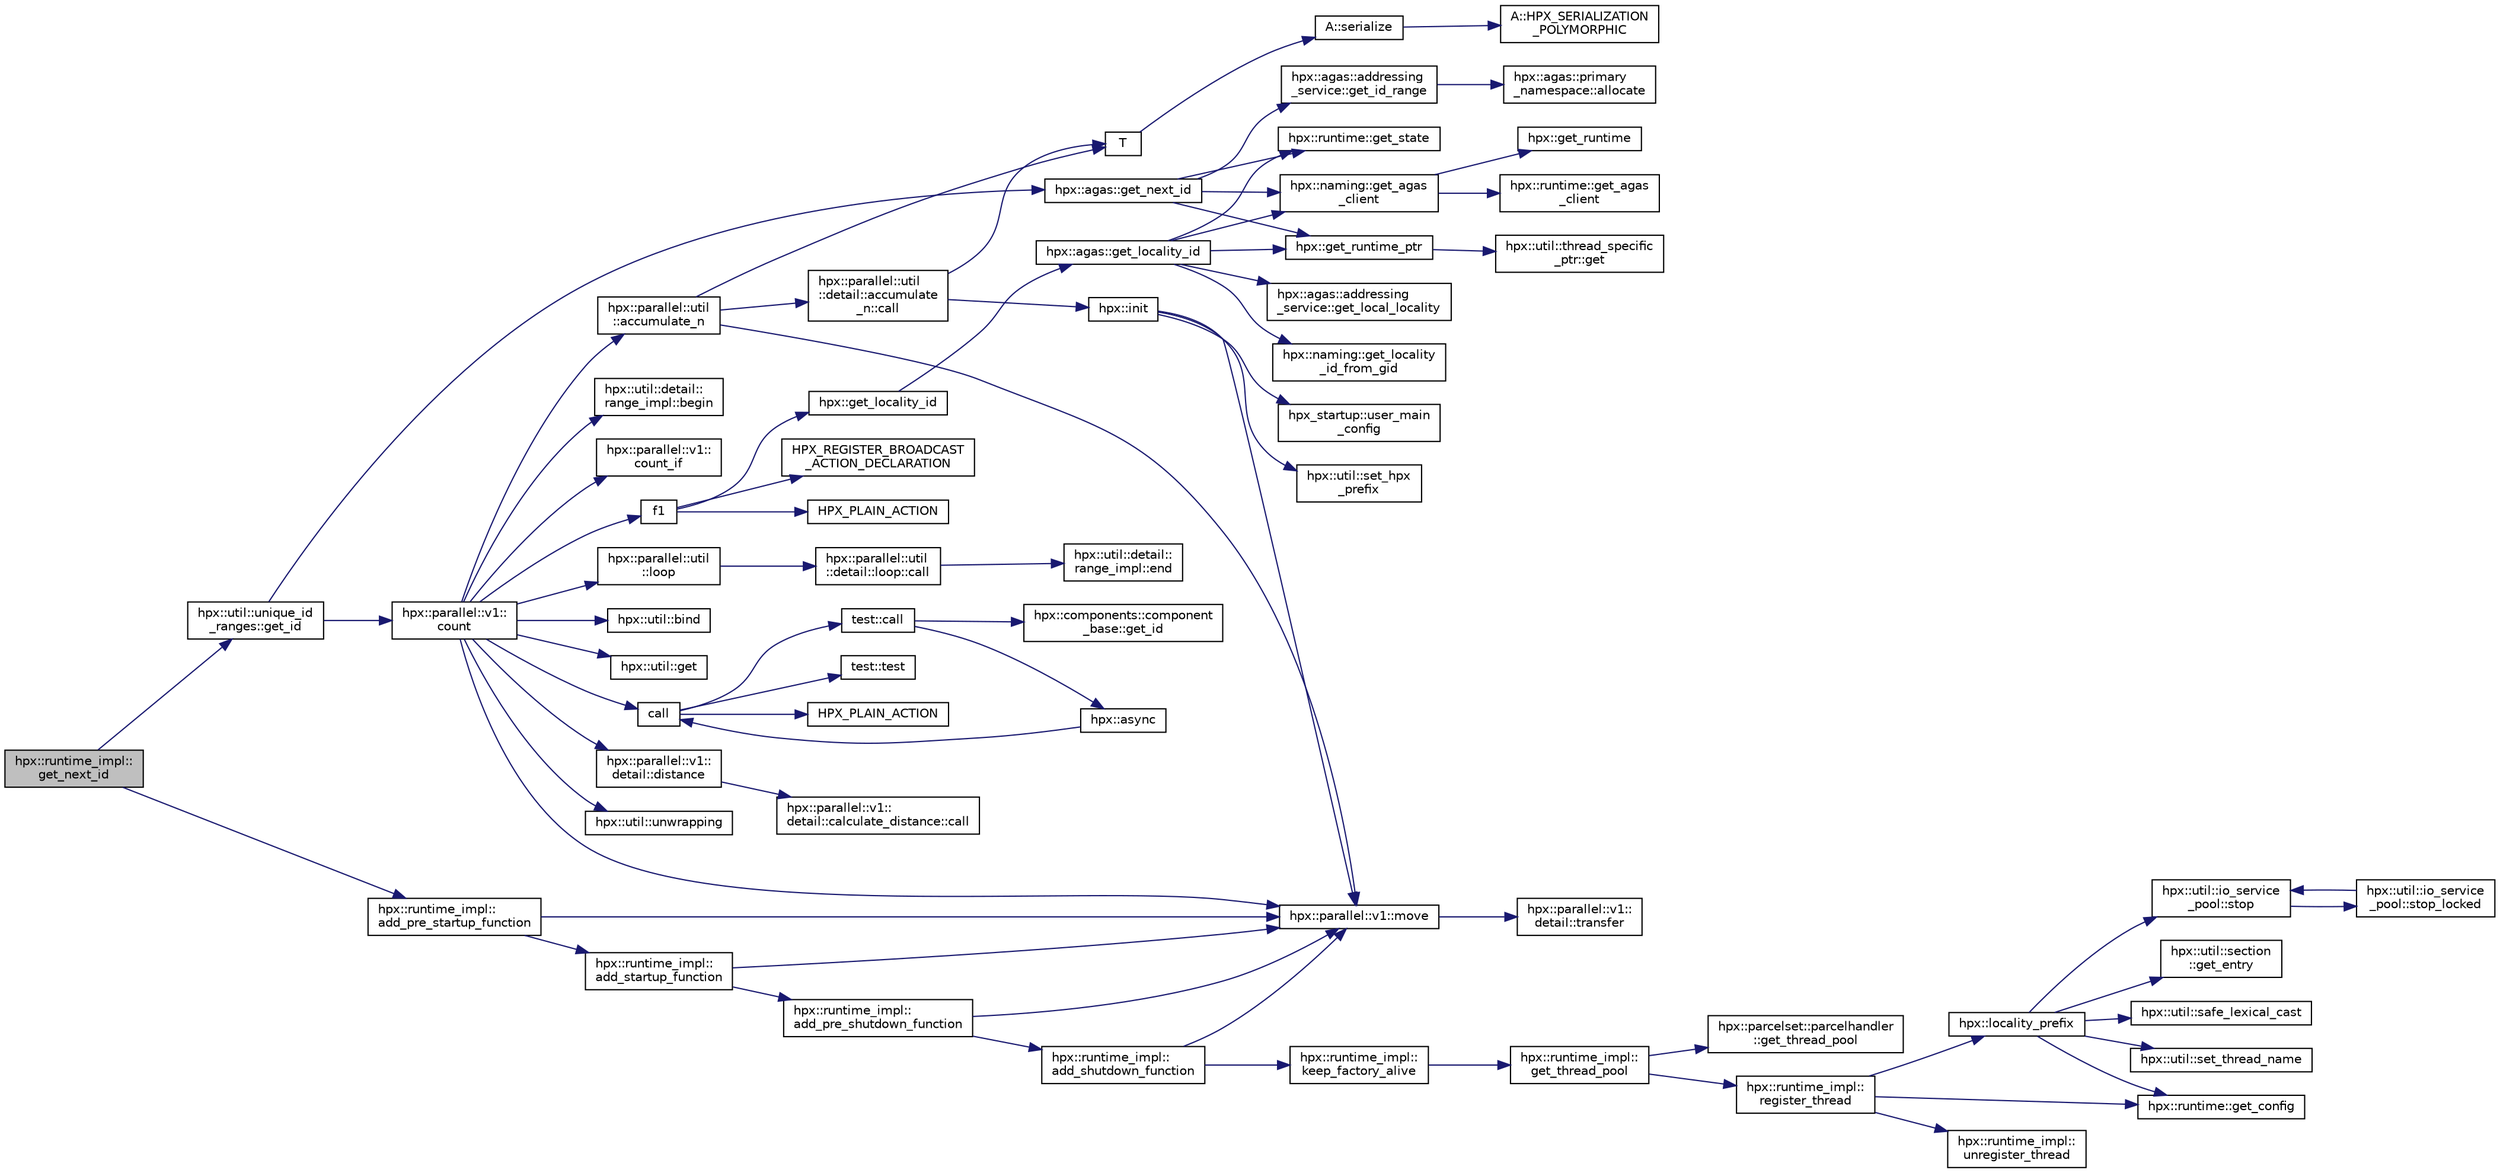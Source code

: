 digraph "hpx::runtime_impl::get_next_id"
{
  edge [fontname="Helvetica",fontsize="10",labelfontname="Helvetica",labelfontsize="10"];
  node [fontname="Helvetica",fontsize="10",shape=record];
  rankdir="LR";
  Node405 [label="hpx::runtime_impl::\lget_next_id",height=0.2,width=0.4,color="black", fillcolor="grey75", style="filled", fontcolor="black"];
  Node405 -> Node406 [color="midnightblue",fontsize="10",style="solid",fontname="Helvetica"];
  Node406 [label="hpx::util::unique_id\l_ranges::get_id",height=0.2,width=0.4,color="black", fillcolor="white", style="filled",URL="$d7/d25/classhpx_1_1util_1_1unique__id__ranges.html#add5537614da4a5b89e74bd63a272b726",tooltip="Generate next unique component id. "];
  Node406 -> Node407 [color="midnightblue",fontsize="10",style="solid",fontname="Helvetica"];
  Node407 [label="hpx::parallel::v1::\lcount",height=0.2,width=0.4,color="black", fillcolor="white", style="filled",URL="$db/db9/namespacehpx_1_1parallel_1_1v1.html#a19d058114a2bd44801aab4176b188e23"];
  Node407 -> Node408 [color="midnightblue",fontsize="10",style="solid",fontname="Helvetica"];
  Node408 [label="hpx::parallel::v1::\lcount_if",height=0.2,width=0.4,color="black", fillcolor="white", style="filled",URL="$db/db9/namespacehpx_1_1parallel_1_1v1.html#ad836ff017ec208c2d6388a9b47b05ce0"];
  Node407 -> Node409 [color="midnightblue",fontsize="10",style="solid",fontname="Helvetica"];
  Node409 [label="f1",height=0.2,width=0.4,color="black", fillcolor="white", style="filled",URL="$d8/d8b/broadcast_8cpp.html#a1751fbd41f2529b84514a9dbd767959a"];
  Node409 -> Node410 [color="midnightblue",fontsize="10",style="solid",fontname="Helvetica"];
  Node410 [label="hpx::get_locality_id",height=0.2,width=0.4,color="black", fillcolor="white", style="filled",URL="$d8/d83/namespacehpx.html#a158d7c54a657bb364c1704033010697b",tooltip="Return the number of the locality this function is being called from. "];
  Node410 -> Node411 [color="midnightblue",fontsize="10",style="solid",fontname="Helvetica"];
  Node411 [label="hpx::agas::get_locality_id",height=0.2,width=0.4,color="black", fillcolor="white", style="filled",URL="$dc/d54/namespacehpx_1_1agas.html#a491cc2ddecdf0f1a9129900caa6a4d3e"];
  Node411 -> Node412 [color="midnightblue",fontsize="10",style="solid",fontname="Helvetica"];
  Node412 [label="hpx::get_runtime_ptr",height=0.2,width=0.4,color="black", fillcolor="white", style="filled",URL="$d8/d83/namespacehpx.html#af29daf2bb3e01b4d6495a1742b6cce64"];
  Node412 -> Node413 [color="midnightblue",fontsize="10",style="solid",fontname="Helvetica"];
  Node413 [label="hpx::util::thread_specific\l_ptr::get",height=0.2,width=0.4,color="black", fillcolor="white", style="filled",URL="$d4/d4c/structhpx_1_1util_1_1thread__specific__ptr.html#a3b27d8520710478aa41d1f74206bdba9"];
  Node411 -> Node414 [color="midnightblue",fontsize="10",style="solid",fontname="Helvetica"];
  Node414 [label="hpx::runtime::get_state",height=0.2,width=0.4,color="black", fillcolor="white", style="filled",URL="$d0/d7b/classhpx_1_1runtime.html#ab405f80e060dac95d624520f38b0524c"];
  Node411 -> Node415 [color="midnightblue",fontsize="10",style="solid",fontname="Helvetica"];
  Node415 [label="hpx::naming::get_agas\l_client",height=0.2,width=0.4,color="black", fillcolor="white", style="filled",URL="$d4/dc9/namespacehpx_1_1naming.html#a0408fffd5d34b620712a801b0ae3b032"];
  Node415 -> Node416 [color="midnightblue",fontsize="10",style="solid",fontname="Helvetica"];
  Node416 [label="hpx::get_runtime",height=0.2,width=0.4,color="black", fillcolor="white", style="filled",URL="$d8/d83/namespacehpx.html#aef902cc6c7dd3b9fbadf34d1e850a070"];
  Node415 -> Node417 [color="midnightblue",fontsize="10",style="solid",fontname="Helvetica"];
  Node417 [label="hpx::runtime::get_agas\l_client",height=0.2,width=0.4,color="black", fillcolor="white", style="filled",URL="$d0/d7b/classhpx_1_1runtime.html#aeb5dddd30d6b9861669af8ad44d1a96a"];
  Node411 -> Node418 [color="midnightblue",fontsize="10",style="solid",fontname="Helvetica"];
  Node418 [label="hpx::agas::addressing\l_service::get_local_locality",height=0.2,width=0.4,color="black", fillcolor="white", style="filled",URL="$db/d58/structhpx_1_1agas_1_1addressing__service.html#ab52c19a37c2a7a006c6c15f90ad0539c"];
  Node411 -> Node419 [color="midnightblue",fontsize="10",style="solid",fontname="Helvetica"];
  Node419 [label="hpx::naming::get_locality\l_id_from_gid",height=0.2,width=0.4,color="black", fillcolor="white", style="filled",URL="$d4/dc9/namespacehpx_1_1naming.html#a7fd43037784560bd04fda9b49e33529f"];
  Node409 -> Node420 [color="midnightblue",fontsize="10",style="solid",fontname="Helvetica"];
  Node420 [label="HPX_PLAIN_ACTION",height=0.2,width=0.4,color="black", fillcolor="white", style="filled",URL="$d8/d8b/broadcast_8cpp.html#a19685a0394ce6a99351f7a679f6eeefc"];
  Node409 -> Node421 [color="midnightblue",fontsize="10",style="solid",fontname="Helvetica"];
  Node421 [label="HPX_REGISTER_BROADCAST\l_ACTION_DECLARATION",height=0.2,width=0.4,color="black", fillcolor="white", style="filled",URL="$d7/d38/addressing__service_8cpp.html#a573d764d9cb34eec46a4bdffcf07875f"];
  Node407 -> Node422 [color="midnightblue",fontsize="10",style="solid",fontname="Helvetica"];
  Node422 [label="hpx::parallel::util\l::loop",height=0.2,width=0.4,color="black", fillcolor="white", style="filled",URL="$df/dc6/namespacehpx_1_1parallel_1_1util.html#a3f434e00f42929aac85debb8c5782213"];
  Node422 -> Node423 [color="midnightblue",fontsize="10",style="solid",fontname="Helvetica"];
  Node423 [label="hpx::parallel::util\l::detail::loop::call",height=0.2,width=0.4,color="black", fillcolor="white", style="filled",URL="$da/d06/structhpx_1_1parallel_1_1util_1_1detail_1_1loop.html#a5c5e8dbda782f09cdb7bc2509e3bf09e"];
  Node423 -> Node424 [color="midnightblue",fontsize="10",style="solid",fontname="Helvetica"];
  Node424 [label="hpx::util::detail::\lrange_impl::end",height=0.2,width=0.4,color="black", fillcolor="white", style="filled",URL="$d4/d4a/namespacehpx_1_1util_1_1detail_1_1range__impl.html#afb2ea48b0902f52ee4d8b764807b4316"];
  Node407 -> Node425 [color="midnightblue",fontsize="10",style="solid",fontname="Helvetica"];
  Node425 [label="hpx::util::bind",height=0.2,width=0.4,color="black", fillcolor="white", style="filled",URL="$df/dad/namespacehpx_1_1util.html#ad844caedf82a0173d6909d910c3e48c6"];
  Node407 -> Node426 [color="midnightblue",fontsize="10",style="solid",fontname="Helvetica"];
  Node426 [label="hpx::parallel::v1::move",height=0.2,width=0.4,color="black", fillcolor="white", style="filled",URL="$db/db9/namespacehpx_1_1parallel_1_1v1.html#aa7c4ede081ce786c9d1eb1adff495cfc"];
  Node426 -> Node427 [color="midnightblue",fontsize="10",style="solid",fontname="Helvetica"];
  Node427 [label="hpx::parallel::v1::\ldetail::transfer",height=0.2,width=0.4,color="black", fillcolor="white", style="filled",URL="$d2/ddd/namespacehpx_1_1parallel_1_1v1_1_1detail.html#ab1b56a05e1885ca7cc7ffa1804dd2f3c"];
  Node407 -> Node428 [color="midnightblue",fontsize="10",style="solid",fontname="Helvetica"];
  Node428 [label="hpx::util::get",height=0.2,width=0.4,color="black", fillcolor="white", style="filled",URL="$df/dad/namespacehpx_1_1util.html#a5cbd3c41f03f4d4acaedaa4777e3cc02"];
  Node407 -> Node429 [color="midnightblue",fontsize="10",style="solid",fontname="Helvetica"];
  Node429 [label="call",height=0.2,width=0.4,color="black", fillcolor="white", style="filled",URL="$d2/d67/promise__1620_8cpp.html#a58357f0b82bc761e1d0b9091ed563a70"];
  Node429 -> Node430 [color="midnightblue",fontsize="10",style="solid",fontname="Helvetica"];
  Node430 [label="test::test",height=0.2,width=0.4,color="black", fillcolor="white", style="filled",URL="$d8/d89/structtest.html#ab42d5ece712d716b04cb3f686f297a26"];
  Node429 -> Node431 [color="midnightblue",fontsize="10",style="solid",fontname="Helvetica"];
  Node431 [label="HPX_PLAIN_ACTION",height=0.2,width=0.4,color="black", fillcolor="white", style="filled",URL="$d2/d67/promise__1620_8cpp.html#ab96aab827a4b1fcaf66cfe0ba83fef23"];
  Node429 -> Node432 [color="midnightblue",fontsize="10",style="solid",fontname="Helvetica"];
  Node432 [label="test::call",height=0.2,width=0.4,color="black", fillcolor="white", style="filled",URL="$d8/d89/structtest.html#aeb29e7ed6518b9426ccf1344c52620ae"];
  Node432 -> Node433 [color="midnightblue",fontsize="10",style="solid",fontname="Helvetica"];
  Node433 [label="hpx::async",height=0.2,width=0.4,color="black", fillcolor="white", style="filled",URL="$d8/d83/namespacehpx.html#acb7d8e37b73b823956ce144f9a57eaa4"];
  Node433 -> Node429 [color="midnightblue",fontsize="10",style="solid",fontname="Helvetica"];
  Node432 -> Node434 [color="midnightblue",fontsize="10",style="solid",fontname="Helvetica"];
  Node434 [label="hpx::components::component\l_base::get_id",height=0.2,width=0.4,color="black", fillcolor="white", style="filled",URL="$d2/de6/classhpx_1_1components_1_1component__base.html#a4c8fd93514039bdf01c48d66d82b19cd"];
  Node407 -> Node435 [color="midnightblue",fontsize="10",style="solid",fontname="Helvetica"];
  Node435 [label="hpx::parallel::v1::\ldetail::distance",height=0.2,width=0.4,color="black", fillcolor="white", style="filled",URL="$d2/ddd/namespacehpx_1_1parallel_1_1v1_1_1detail.html#a6bea3c6a5f470cad11f27ee6bab4a33f"];
  Node435 -> Node436 [color="midnightblue",fontsize="10",style="solid",fontname="Helvetica"];
  Node436 [label="hpx::parallel::v1::\ldetail::calculate_distance::call",height=0.2,width=0.4,color="black", fillcolor="white", style="filled",URL="$db/dfa/structhpx_1_1parallel_1_1v1_1_1detail_1_1calculate__distance.html#a950a6627830a7d019ac0e734b0a447bf"];
  Node407 -> Node437 [color="midnightblue",fontsize="10",style="solid",fontname="Helvetica"];
  Node437 [label="hpx::util::unwrapping",height=0.2,width=0.4,color="black", fillcolor="white", style="filled",URL="$df/dad/namespacehpx_1_1util.html#a7529d9ac687684c33403cdd1f9cef8e4"];
  Node407 -> Node438 [color="midnightblue",fontsize="10",style="solid",fontname="Helvetica"];
  Node438 [label="hpx::parallel::util\l::accumulate_n",height=0.2,width=0.4,color="black", fillcolor="white", style="filled",URL="$df/dc6/namespacehpx_1_1parallel_1_1util.html#af19f9a2722f97c2247ea5d0dbb5e2d25"];
  Node438 -> Node439 [color="midnightblue",fontsize="10",style="solid",fontname="Helvetica"];
  Node439 [label="hpx::parallel::util\l::detail::accumulate\l_n::call",height=0.2,width=0.4,color="black", fillcolor="white", style="filled",URL="$d8/d3b/structhpx_1_1parallel_1_1util_1_1detail_1_1accumulate__n.html#a765aceb8ab313fc92f7c4aaf70ccca8f"];
  Node439 -> Node440 [color="midnightblue",fontsize="10",style="solid",fontname="Helvetica"];
  Node440 [label="hpx::init",height=0.2,width=0.4,color="black", fillcolor="white", style="filled",URL="$d8/d83/namespacehpx.html#a3c694ea960b47c56b33351ba16e3d76b",tooltip="Main entry point for launching the HPX runtime system. "];
  Node440 -> Node441 [color="midnightblue",fontsize="10",style="solid",fontname="Helvetica"];
  Node441 [label="hpx::util::set_hpx\l_prefix",height=0.2,width=0.4,color="black", fillcolor="white", style="filled",URL="$df/dad/namespacehpx_1_1util.html#ae40a23c1ba0a48d9304dcf717a95793e"];
  Node440 -> Node442 [color="midnightblue",fontsize="10",style="solid",fontname="Helvetica"];
  Node442 [label="hpx_startup::user_main\l_config",height=0.2,width=0.4,color="black", fillcolor="white", style="filled",URL="$d3/dd2/namespacehpx__startup.html#aaac571d88bd3912a4225a23eb3261637"];
  Node440 -> Node426 [color="midnightblue",fontsize="10",style="solid",fontname="Helvetica"];
  Node439 -> Node443 [color="midnightblue",fontsize="10",style="solid",fontname="Helvetica"];
  Node443 [label="T",height=0.2,width=0.4,color="black", fillcolor="white", style="filled",URL="$db/d33/polymorphic__semiintrusive__template_8cpp.html#ad187658f9cb91c1312b39ae7e896f1ea"];
  Node443 -> Node444 [color="midnightblue",fontsize="10",style="solid",fontname="Helvetica"];
  Node444 [label="A::serialize",height=0.2,width=0.4,color="black", fillcolor="white", style="filled",URL="$d7/da0/struct_a.html#a5f5c287cf471e274ed9dda0da1592212"];
  Node444 -> Node445 [color="midnightblue",fontsize="10",style="solid",fontname="Helvetica"];
  Node445 [label="A::HPX_SERIALIZATION\l_POLYMORPHIC",height=0.2,width=0.4,color="black", fillcolor="white", style="filled",URL="$d7/da0/struct_a.html#ada978cc156cebbafddb1f3aa4c01918c"];
  Node438 -> Node426 [color="midnightblue",fontsize="10",style="solid",fontname="Helvetica"];
  Node438 -> Node443 [color="midnightblue",fontsize="10",style="solid",fontname="Helvetica"];
  Node407 -> Node446 [color="midnightblue",fontsize="10",style="solid",fontname="Helvetica"];
  Node446 [label="hpx::util::detail::\lrange_impl::begin",height=0.2,width=0.4,color="black", fillcolor="white", style="filled",URL="$d4/d4a/namespacehpx_1_1util_1_1detail_1_1range__impl.html#a31e165df2b865cdd961f35ce938db41a"];
  Node406 -> Node447 [color="midnightblue",fontsize="10",style="solid",fontname="Helvetica"];
  Node447 [label="hpx::agas::get_next_id",height=0.2,width=0.4,color="black", fillcolor="white", style="filled",URL="$dc/d54/namespacehpx_1_1agas.html#a60ba57eced2a11f9dfa8e011cfed1ddb"];
  Node447 -> Node412 [color="midnightblue",fontsize="10",style="solid",fontname="Helvetica"];
  Node447 -> Node414 [color="midnightblue",fontsize="10",style="solid",fontname="Helvetica"];
  Node447 -> Node415 [color="midnightblue",fontsize="10",style="solid",fontname="Helvetica"];
  Node447 -> Node448 [color="midnightblue",fontsize="10",style="solid",fontname="Helvetica"];
  Node448 [label="hpx::agas::addressing\l_service::get_id_range",height=0.2,width=0.4,color="black", fillcolor="white", style="filled",URL="$db/d58/structhpx_1_1agas_1_1addressing__service.html#a27b89e96c9cc33313aefa315411e07c8",tooltip="Get unique range of freely assignable global ids. "];
  Node448 -> Node449 [color="midnightblue",fontsize="10",style="solid",fontname="Helvetica"];
  Node449 [label="hpx::agas::primary\l_namespace::allocate",height=0.2,width=0.4,color="black", fillcolor="white", style="filled",URL="$d1/d43/structhpx_1_1agas_1_1primary__namespace.html#a3e30fba2b5a19bc4f8518d11bf2a351e"];
  Node405 -> Node450 [color="midnightblue",fontsize="10",style="solid",fontname="Helvetica"];
  Node450 [label="hpx::runtime_impl::\ladd_pre_startup_function",height=0.2,width=0.4,color="black", fillcolor="white", style="filled",URL="$dc/d80/classhpx_1_1runtime__impl.html#accf86f9b92cef9d4120d05b175693fa7"];
  Node450 -> Node426 [color="midnightblue",fontsize="10",style="solid",fontname="Helvetica"];
  Node450 -> Node451 [color="midnightblue",fontsize="10",style="solid",fontname="Helvetica"];
  Node451 [label="hpx::runtime_impl::\ladd_startup_function",height=0.2,width=0.4,color="black", fillcolor="white", style="filled",URL="$dc/d80/classhpx_1_1runtime__impl.html#aedf7ab79886e7d9a2d6e02a4e9591f2c"];
  Node451 -> Node426 [color="midnightblue",fontsize="10",style="solid",fontname="Helvetica"];
  Node451 -> Node452 [color="midnightblue",fontsize="10",style="solid",fontname="Helvetica"];
  Node452 [label="hpx::runtime_impl::\ladd_pre_shutdown_function",height=0.2,width=0.4,color="black", fillcolor="white", style="filled",URL="$dc/d80/classhpx_1_1runtime__impl.html#a6b2c973ef7938badd839422e45bf857e"];
  Node452 -> Node426 [color="midnightblue",fontsize="10",style="solid",fontname="Helvetica"];
  Node452 -> Node453 [color="midnightblue",fontsize="10",style="solid",fontname="Helvetica"];
  Node453 [label="hpx::runtime_impl::\ladd_shutdown_function",height=0.2,width=0.4,color="black", fillcolor="white", style="filled",URL="$dc/d80/classhpx_1_1runtime__impl.html#ad038e06c49f0e3d63d6eac4538041f40"];
  Node453 -> Node426 [color="midnightblue",fontsize="10",style="solid",fontname="Helvetica"];
  Node453 -> Node454 [color="midnightblue",fontsize="10",style="solid",fontname="Helvetica"];
  Node454 [label="hpx::runtime_impl::\lkeep_factory_alive",height=0.2,width=0.4,color="black", fillcolor="white", style="filled",URL="$dc/d80/classhpx_1_1runtime__impl.html#a9e4bc9c083c05ebb40d99f441489d608"];
  Node454 -> Node455 [color="midnightblue",fontsize="10",style="solid",fontname="Helvetica"];
  Node455 [label="hpx::runtime_impl::\lget_thread_pool",height=0.2,width=0.4,color="black", fillcolor="white", style="filled",URL="$dc/d80/classhpx_1_1runtime__impl.html#ae6b0f2b9ce3ca99da01da85405892839"];
  Node455 -> Node456 [color="midnightblue",fontsize="10",style="solid",fontname="Helvetica"];
  Node456 [label="hpx::parcelset::parcelhandler\l::get_thread_pool",height=0.2,width=0.4,color="black", fillcolor="white", style="filled",URL="$d4/d2f/classhpx_1_1parcelset_1_1parcelhandler.html#a82ecb2cc65719abbac1e2bb8f31c6a78",tooltip="Return the reference to an existing io_service. "];
  Node455 -> Node457 [color="midnightblue",fontsize="10",style="solid",fontname="Helvetica"];
  Node457 [label="hpx::runtime_impl::\lregister_thread",height=0.2,width=0.4,color="black", fillcolor="white", style="filled",URL="$dc/d80/classhpx_1_1runtime__impl.html#ada1c5b8e9307027efe75b0c85fee631a",tooltip="Register an external OS-thread with HPX. "];
  Node457 -> Node458 [color="midnightblue",fontsize="10",style="solid",fontname="Helvetica"];
  Node458 [label="hpx::locality_prefix",height=0.2,width=0.4,color="black", fillcolor="white", style="filled",URL="$d8/d83/namespacehpx.html#ab4fd45e3ad18628b8eb4c41cab914ae3"];
  Node458 -> Node459 [color="midnightblue",fontsize="10",style="solid",fontname="Helvetica"];
  Node459 [label="hpx::util::section\l::get_entry",height=0.2,width=0.4,color="black", fillcolor="white", style="filled",URL="$dd/de4/classhpx_1_1util_1_1section.html#a02ac2ca2a4490347405dec03df46af88"];
  Node458 -> Node460 [color="midnightblue",fontsize="10",style="solid",fontname="Helvetica"];
  Node460 [label="hpx::util::safe_lexical_cast",height=0.2,width=0.4,color="black", fillcolor="white", style="filled",URL="$df/dad/namespacehpx_1_1util.html#aca0372e368b829ebac21ebfb2f50a82b"];
  Node458 -> Node461 [color="midnightblue",fontsize="10",style="solid",fontname="Helvetica"];
  Node461 [label="hpx::runtime::get_config",height=0.2,width=0.4,color="black", fillcolor="white", style="filled",URL="$d0/d7b/classhpx_1_1runtime.html#a0bfe0241e54b1fe1dd4ec181d944de43",tooltip="access configuration information "];
  Node458 -> Node462 [color="midnightblue",fontsize="10",style="solid",fontname="Helvetica"];
  Node462 [label="hpx::util::set_thread_name",height=0.2,width=0.4,color="black", fillcolor="white", style="filled",URL="$df/dad/namespacehpx_1_1util.html#ae0c76dfbb0996d93545fff1bccedd8ba"];
  Node458 -> Node463 [color="midnightblue",fontsize="10",style="solid",fontname="Helvetica"];
  Node463 [label="hpx::util::io_service\l_pool::stop",height=0.2,width=0.4,color="black", fillcolor="white", style="filled",URL="$db/d19/classhpx_1_1util_1_1io__service__pool.html#ad01d51199d15e6ccdcac40eca4881c63",tooltip="Stop all io_service objects in the pool. "];
  Node463 -> Node464 [color="midnightblue",fontsize="10",style="solid",fontname="Helvetica"];
  Node464 [label="hpx::util::io_service\l_pool::stop_locked",height=0.2,width=0.4,color="black", fillcolor="white", style="filled",URL="$db/d19/classhpx_1_1util_1_1io__service__pool.html#ae8be3e5729401e310e0990dd1a590093"];
  Node464 -> Node463 [color="midnightblue",fontsize="10",style="solid",fontname="Helvetica"];
  Node457 -> Node461 [color="midnightblue",fontsize="10",style="solid",fontname="Helvetica"];
  Node457 -> Node465 [color="midnightblue",fontsize="10",style="solid",fontname="Helvetica"];
  Node465 [label="hpx::runtime_impl::\lunregister_thread",height=0.2,width=0.4,color="black", fillcolor="white", style="filled",URL="$dc/d80/classhpx_1_1runtime__impl.html#a578a83880ffb6eee136b74b934b702fc",tooltip="Unregister an external OS-thread with HPX. "];
}
